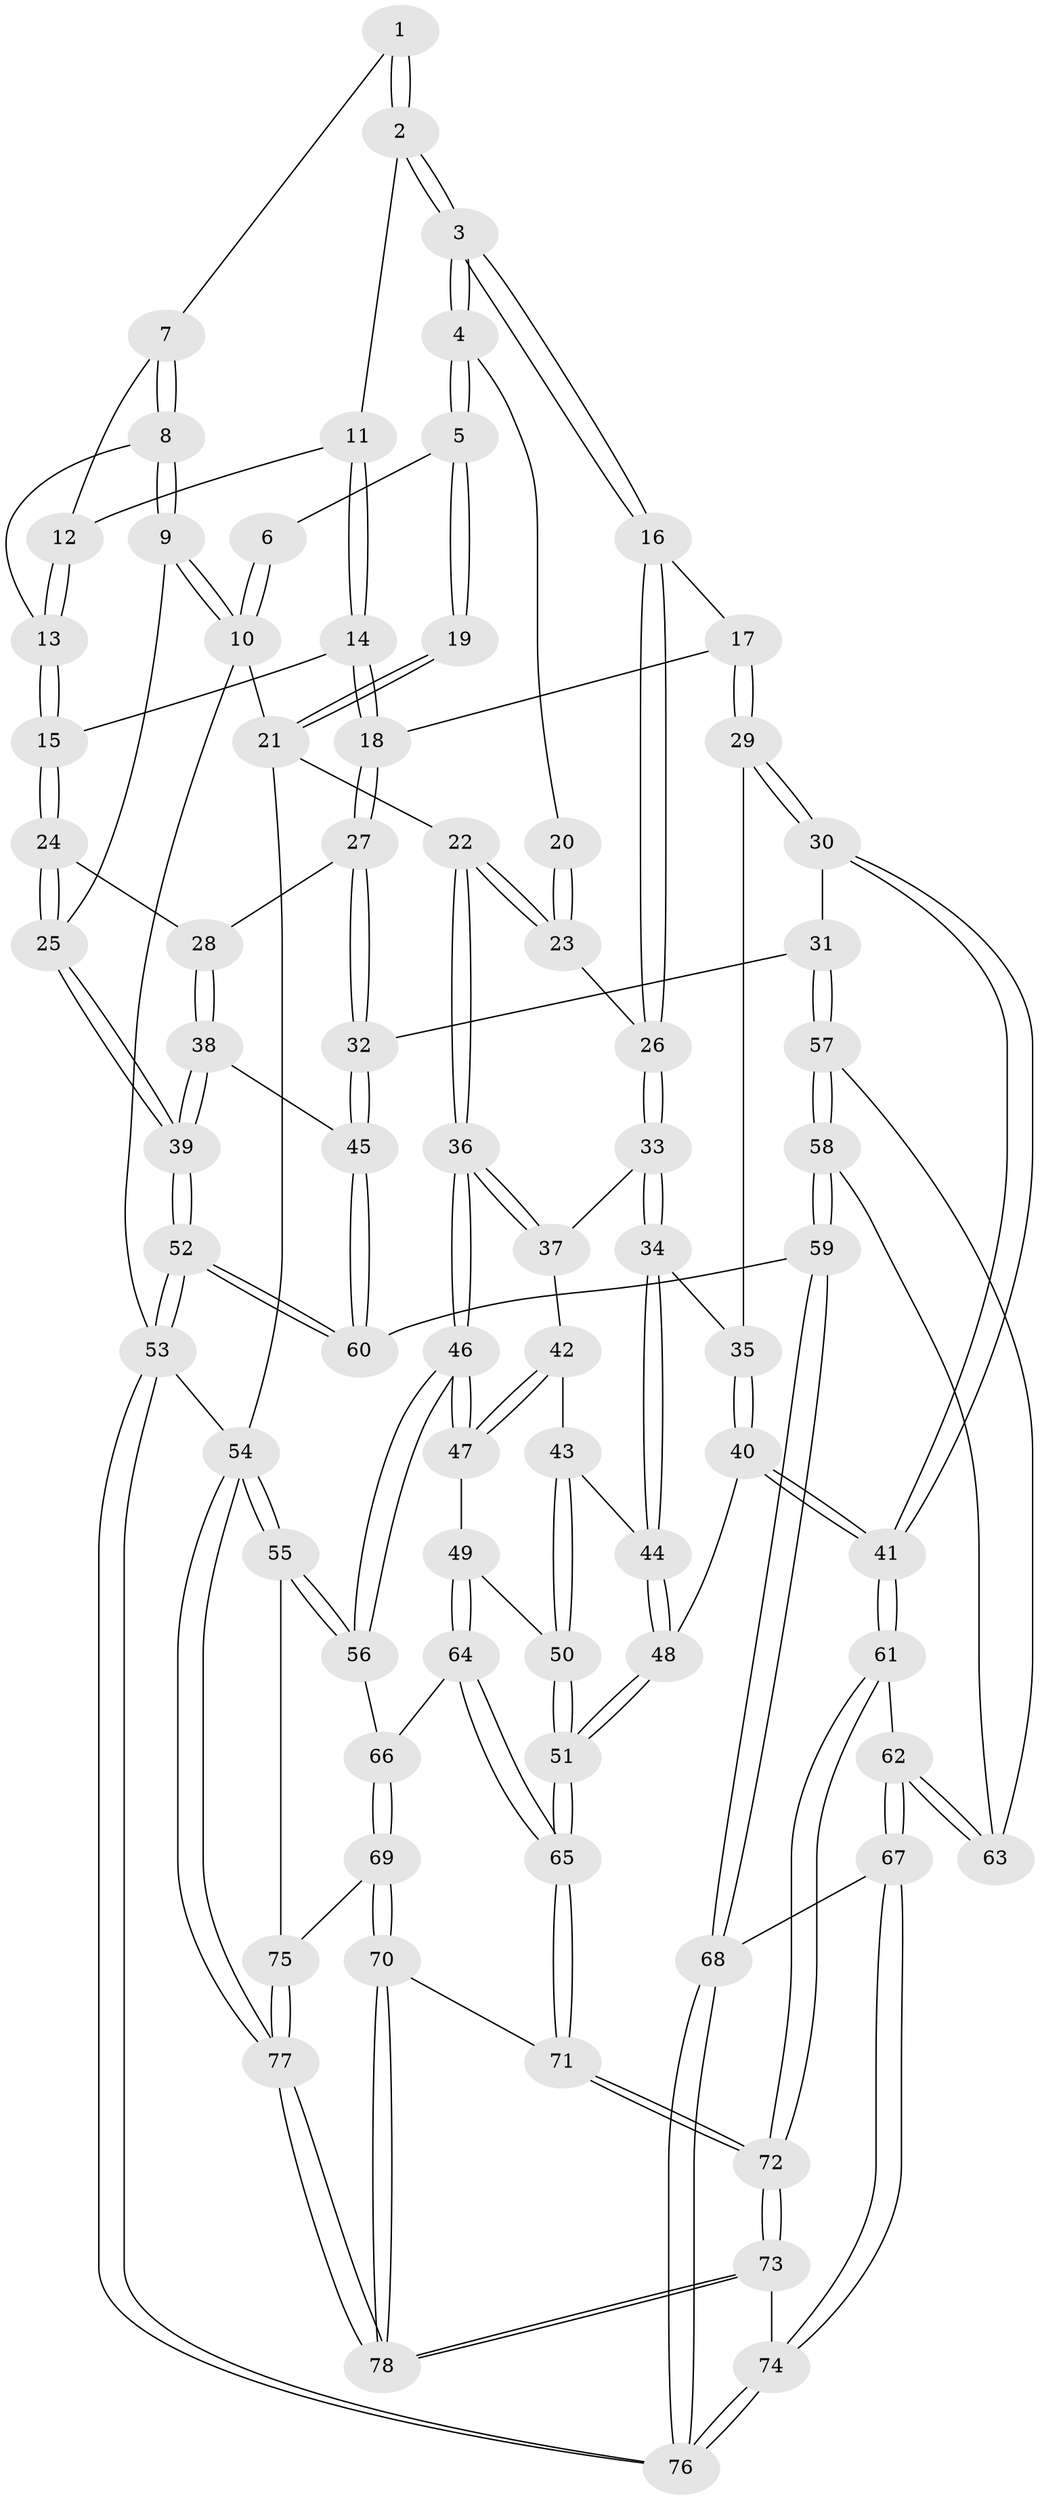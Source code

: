 // Generated by graph-tools (version 1.1) at 2025/02/03/09/25 05:02:04]
// undirected, 78 vertices, 192 edges
graph export_dot {
graph [start="1"]
  node [color=gray90,style=filled];
  1 [pos="+0.10079911362027437+0"];
  2 [pos="+0.22831400407824623+0.0683429518808562"];
  3 [pos="+0.4634264763975938+0.03334784599900174"];
  4 [pos="+0.4721541966927827+0"];
  5 [pos="+0.4705886469043895+0"];
  6 [pos="+0.09775845618644065+0"];
  7 [pos="+0.09777286794073292+0.024473699875245863"];
  8 [pos="+0+0.11841175366210345"];
  9 [pos="+0+0.1202005492398596"];
  10 [pos="+0+0"];
  11 [pos="+0.14740064934411407+0.09597063290576327"];
  12 [pos="+0.11868477419244854+0.08220696490208197"];
  13 [pos="+0.0631904353529496+0.15536847362246753"];
  14 [pos="+0.18901322325893813+0.2031589591879747"];
  15 [pos="+0.11590266735510371+0.24913962130674935"];
  16 [pos="+0.4643558021614508+0.09655952127140854"];
  17 [pos="+0.4262016343875895+0.166963759851377"];
  18 [pos="+0.4008268064165289+0.17820572873987808"];
  19 [pos="+1+0"];
  20 [pos="+0.8035328503524501+0.0847533095787721"];
  21 [pos="+1+0"];
  22 [pos="+1+0.12772583653819683"];
  23 [pos="+0.8336090327055088+0.19959603932838443"];
  24 [pos="+0.11169033312238602+0.2592373745090764"];
  25 [pos="+0+0.3441539406767993"];
  26 [pos="+0.7504233254453874+0.27595675905492545"];
  27 [pos="+0.20005292796177956+0.393788299069452"];
  28 [pos="+0.16317740384042423+0.3815791809836484"];
  29 [pos="+0.45070505427761764+0.3530618081980877"];
  30 [pos="+0.344897021897921+0.5066850968819161"];
  31 [pos="+0.3044014249841737+0.5167420199472276"];
  32 [pos="+0.2904452720868215+0.5157124688409331"];
  33 [pos="+0.751369576361666+0.2872883865314731"];
  34 [pos="+0.702765309376838+0.4372773438446155"];
  35 [pos="+0.4999900355510904+0.3866089070944024"];
  36 [pos="+1+0.44531824100214723"];
  37 [pos="+0.9494464303997485+0.39930031550616885"];
  38 [pos="+0.08750048878040613+0.43017735300276444"];
  39 [pos="+0+0.5290824766961248"];
  40 [pos="+0.556451780203484+0.6493090006248539"];
  41 [pos="+0.5475906869339763+0.6538318434051176"];
  42 [pos="+0.7908074833584356+0.48475025850154196"];
  43 [pos="+0.7185465623403519+0.4778160425131368"];
  44 [pos="+0.7103110753827533+0.4741295344639971"];
  45 [pos="+0.19230222360606541+0.5955033777296515"];
  46 [pos="+1+0.45019410029257445"];
  47 [pos="+0.935493040981999+0.5520340646196555"];
  48 [pos="+0.5976395389541621+0.6386276155335945"];
  49 [pos="+0.8973494430970295+0.6052702148698691"];
  50 [pos="+0.8100220469655081+0.6037109525495723"];
  51 [pos="+0.7568237238243398+0.7453513748084901"];
  52 [pos="+0+0.6957634509945186"];
  53 [pos="+0+1"];
  54 [pos="+1+1"];
  55 [pos="+1+0.8292622914119518"];
  56 [pos="+1+0.6372027864045261"];
  57 [pos="+0.3174751438616143+0.5840077282228022"];
  58 [pos="+0.2832607977406209+0.6994050038614291"];
  59 [pos="+0.17496617031735628+0.7655904488512011"];
  60 [pos="+0.09490788860302803+0.7046433143169519"];
  61 [pos="+0.49154772062575647+0.7498694679339799"];
  62 [pos="+0.441626856760425+0.755710006933806"];
  63 [pos="+0.3452125764761438+0.6776320161796275"];
  64 [pos="+0.8973280737611132+0.6065933342711363"];
  65 [pos="+0.7990266233342327+0.7992821575783903"];
  66 [pos="+0.9540729917698396+0.7079710772257228"];
  67 [pos="+0.2968045124359012+0.8295618772361131"];
  68 [pos="+0.21603164277800502+0.812836161012762"];
  69 [pos="+0.8435689524701074+0.822067976009816"];
  70 [pos="+0.8234544149589381+0.8186741733516014"];
  71 [pos="+0.8006823786420468+0.802868056123607"];
  72 [pos="+0.5557414165530703+0.9387780713851367"];
  73 [pos="+0.5157368452481665+1"];
  74 [pos="+0.4563434084861773+1"];
  75 [pos="+0.8747419013131822+0.8413511496969828"];
  76 [pos="+0.08187775942532705+1"];
  77 [pos="+1+1"];
  78 [pos="+0.7097997352860597+1"];
  1 -- 2;
  1 -- 2;
  1 -- 7;
  2 -- 3;
  2 -- 3;
  2 -- 11;
  3 -- 4;
  3 -- 4;
  3 -- 16;
  3 -- 16;
  4 -- 5;
  4 -- 5;
  4 -- 20;
  5 -- 6;
  5 -- 19;
  5 -- 19;
  6 -- 10;
  6 -- 10;
  7 -- 8;
  7 -- 8;
  7 -- 12;
  8 -- 9;
  8 -- 9;
  8 -- 13;
  9 -- 10;
  9 -- 10;
  9 -- 25;
  10 -- 21;
  10 -- 53;
  11 -- 12;
  11 -- 14;
  11 -- 14;
  12 -- 13;
  12 -- 13;
  13 -- 15;
  13 -- 15;
  14 -- 15;
  14 -- 18;
  14 -- 18;
  15 -- 24;
  15 -- 24;
  16 -- 17;
  16 -- 26;
  16 -- 26;
  17 -- 18;
  17 -- 29;
  17 -- 29;
  18 -- 27;
  18 -- 27;
  19 -- 21;
  19 -- 21;
  20 -- 23;
  20 -- 23;
  21 -- 22;
  21 -- 54;
  22 -- 23;
  22 -- 23;
  22 -- 36;
  22 -- 36;
  23 -- 26;
  24 -- 25;
  24 -- 25;
  24 -- 28;
  25 -- 39;
  25 -- 39;
  26 -- 33;
  26 -- 33;
  27 -- 28;
  27 -- 32;
  27 -- 32;
  28 -- 38;
  28 -- 38;
  29 -- 30;
  29 -- 30;
  29 -- 35;
  30 -- 31;
  30 -- 41;
  30 -- 41;
  31 -- 32;
  31 -- 57;
  31 -- 57;
  32 -- 45;
  32 -- 45;
  33 -- 34;
  33 -- 34;
  33 -- 37;
  34 -- 35;
  34 -- 44;
  34 -- 44;
  35 -- 40;
  35 -- 40;
  36 -- 37;
  36 -- 37;
  36 -- 46;
  36 -- 46;
  37 -- 42;
  38 -- 39;
  38 -- 39;
  38 -- 45;
  39 -- 52;
  39 -- 52;
  40 -- 41;
  40 -- 41;
  40 -- 48;
  41 -- 61;
  41 -- 61;
  42 -- 43;
  42 -- 47;
  42 -- 47;
  43 -- 44;
  43 -- 50;
  43 -- 50;
  44 -- 48;
  44 -- 48;
  45 -- 60;
  45 -- 60;
  46 -- 47;
  46 -- 47;
  46 -- 56;
  46 -- 56;
  47 -- 49;
  48 -- 51;
  48 -- 51;
  49 -- 50;
  49 -- 64;
  49 -- 64;
  50 -- 51;
  50 -- 51;
  51 -- 65;
  51 -- 65;
  52 -- 53;
  52 -- 53;
  52 -- 60;
  52 -- 60;
  53 -- 76;
  53 -- 76;
  53 -- 54;
  54 -- 55;
  54 -- 55;
  54 -- 77;
  54 -- 77;
  55 -- 56;
  55 -- 56;
  55 -- 75;
  56 -- 66;
  57 -- 58;
  57 -- 58;
  57 -- 63;
  58 -- 59;
  58 -- 59;
  58 -- 63;
  59 -- 60;
  59 -- 68;
  59 -- 68;
  61 -- 62;
  61 -- 72;
  61 -- 72;
  62 -- 63;
  62 -- 63;
  62 -- 67;
  62 -- 67;
  64 -- 65;
  64 -- 65;
  64 -- 66;
  65 -- 71;
  65 -- 71;
  66 -- 69;
  66 -- 69;
  67 -- 68;
  67 -- 74;
  67 -- 74;
  68 -- 76;
  68 -- 76;
  69 -- 70;
  69 -- 70;
  69 -- 75;
  70 -- 71;
  70 -- 78;
  70 -- 78;
  71 -- 72;
  71 -- 72;
  72 -- 73;
  72 -- 73;
  73 -- 74;
  73 -- 78;
  73 -- 78;
  74 -- 76;
  74 -- 76;
  75 -- 77;
  75 -- 77;
  77 -- 78;
  77 -- 78;
}
